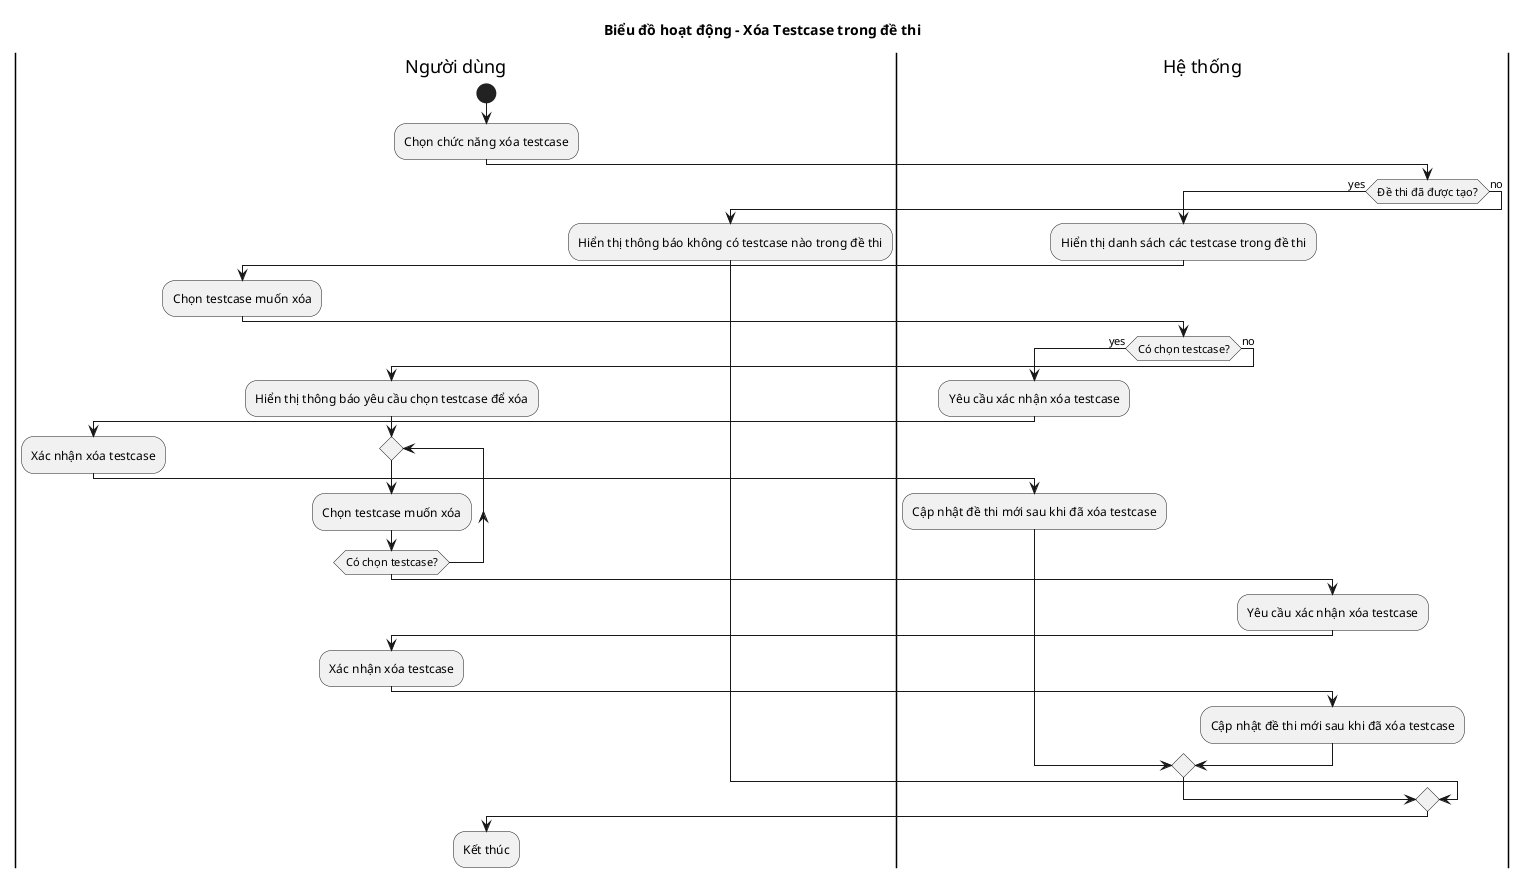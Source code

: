 @startuml
title Biểu đồ hoạt động - Xóa Testcase trong đề thi

|Người dùng|
start
:Chọn chức năng xóa testcase;
|Hệ thống|
if (Đề thi đã được tạo?) then (yes)
  :Hiển thị danh sách các testcase trong đề thi;
  |Người dùng|
  :Chọn testcase muốn xóa;
  |Hệ thống|
  if (Có chọn testcase?) then (yes)
    :Yêu cầu xác nhận xóa testcase;
    |Người dùng|
    :Xác nhận xóa testcase;
    |Hệ thống|
    :Cập nhật đề thi mới sau khi đã xóa testcase;
  else (no)
    |Người dùng|
    :Hiển thị thông báo yêu cầu chọn testcase để xóa;
    repeat
      :Chọn testcase muốn xóa;
    repeat while (Có chọn testcase?);
    |Hệ thống|
    :Yêu cầu xác nhận xóa testcase;
    |Người dùng|
    :Xác nhận xóa testcase;
    |Hệ thống|
    :Cập nhật đề thi mới sau khi đã xóa testcase;
  endif
else (no)
  |Người dùng|
  :Hiển thị thông báo không có testcase nào trong đề thi;
endif
|Người dùng|
:Kết thúc;
@enduml

